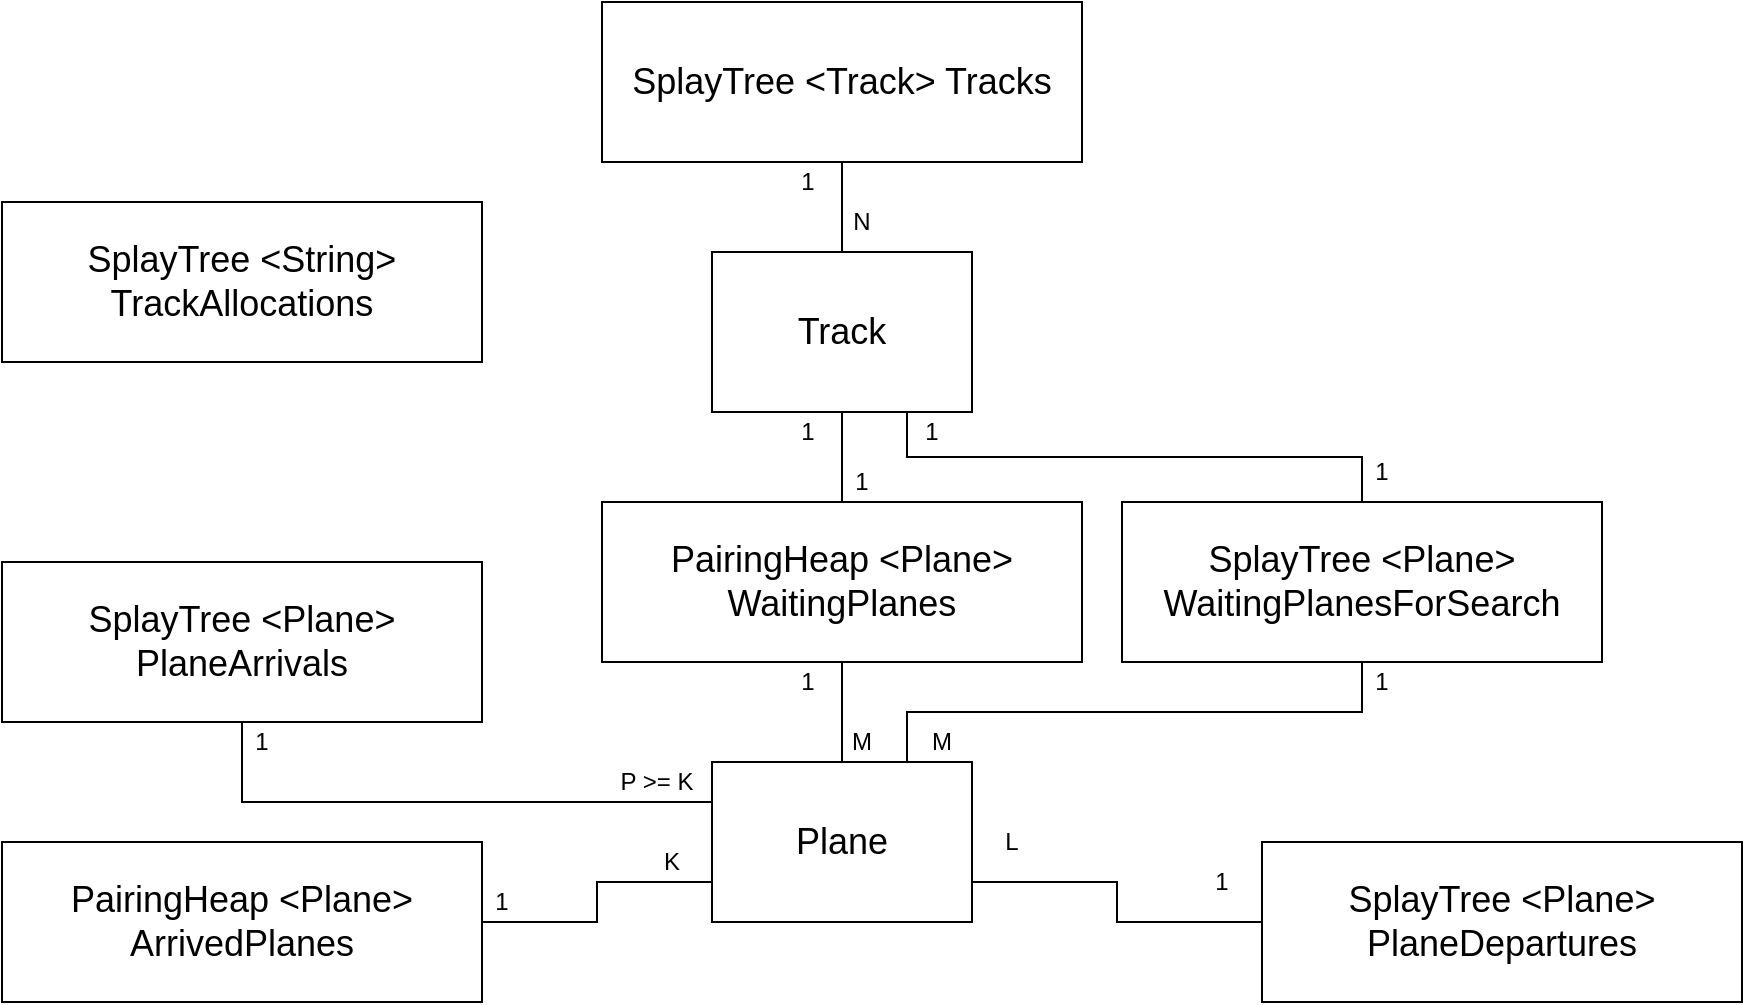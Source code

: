<mxfile version="12.1.3" type="device" pages="1"><diagram id="G6PbQN8cTASsTeOeRCbc" name="Page-1"><mxGraphModel dx="984" dy="568" grid="0" gridSize="10" guides="1" tooltips="1" connect="1" arrows="1" fold="1" page="0" pageScale="1" pageWidth="827" pageHeight="1169" math="0" shadow="0"><root><mxCell id="0"/><mxCell id="1" parent="0"/><mxCell id="BX0FEoLl1LXA26v-SDeO-9" style="edgeStyle=orthogonalEdgeStyle;rounded=0;orthogonalLoop=1;jettySize=auto;html=1;exitX=0.5;exitY=1;exitDx=0;exitDy=0;endArrow=none;endFill=0;" edge="1" parent="1" source="BX0FEoLl1LXA26v-SDeO-1" target="BX0FEoLl1LXA26v-SDeO-2"><mxGeometry relative="1" as="geometry"/></mxCell><mxCell id="BX0FEoLl1LXA26v-SDeO-1" value="&lt;font style=&quot;font-size: 18px&quot;&gt;SplayTree &amp;lt;Track&amp;gt; Tracks&lt;/font&gt;" style="rounded=0;whiteSpace=wrap;html=1;" vertex="1" parent="1"><mxGeometry x="310" y="130" width="240" height="80" as="geometry"/></mxCell><mxCell id="BX0FEoLl1LXA26v-SDeO-13" style="edgeStyle=orthogonalEdgeStyle;rounded=0;orthogonalLoop=1;jettySize=auto;html=1;exitX=0.5;exitY=1;exitDx=0;exitDy=0;entryX=0.5;entryY=0;entryDx=0;entryDy=0;endArrow=none;endFill=0;" edge="1" parent="1" source="BX0FEoLl1LXA26v-SDeO-2" target="BX0FEoLl1LXA26v-SDeO-3"><mxGeometry relative="1" as="geometry"/></mxCell><mxCell id="BX0FEoLl1LXA26v-SDeO-29" style="edgeStyle=orthogonalEdgeStyle;rounded=0;orthogonalLoop=1;jettySize=auto;html=1;exitX=0.75;exitY=1;exitDx=0;exitDy=0;entryX=0.5;entryY=0;entryDx=0;entryDy=0;endArrow=none;endFill=0;" edge="1" parent="1" source="BX0FEoLl1LXA26v-SDeO-2" target="BX0FEoLl1LXA26v-SDeO-28"><mxGeometry relative="1" as="geometry"/></mxCell><mxCell id="BX0FEoLl1LXA26v-SDeO-2" value="&lt;font style=&quot;font-size: 18px&quot;&gt;Track&lt;/font&gt;" style="rounded=0;whiteSpace=wrap;html=1;" vertex="1" parent="1"><mxGeometry x="365" y="255" width="130" height="80" as="geometry"/></mxCell><mxCell id="BX0FEoLl1LXA26v-SDeO-16" style="edgeStyle=orthogonalEdgeStyle;rounded=0;orthogonalLoop=1;jettySize=auto;html=1;exitX=0.5;exitY=1;exitDx=0;exitDy=0;endArrow=none;endFill=0;" edge="1" parent="1" source="BX0FEoLl1LXA26v-SDeO-3" target="BX0FEoLl1LXA26v-SDeO-4"><mxGeometry relative="1" as="geometry"/></mxCell><mxCell id="BX0FEoLl1LXA26v-SDeO-3" value="&lt;font style=&quot;font-size: 18px&quot;&gt;PairingHeap &amp;lt;Plane&amp;gt; WaitingPlanes&lt;/font&gt;" style="rounded=0;whiteSpace=wrap;html=1;" vertex="1" parent="1"><mxGeometry x="310" y="380" width="240" height="80" as="geometry"/></mxCell><mxCell id="BX0FEoLl1LXA26v-SDeO-22" style="edgeStyle=orthogonalEdgeStyle;rounded=0;orthogonalLoop=1;jettySize=auto;html=1;exitX=1;exitY=0.75;exitDx=0;exitDy=0;endArrow=none;endFill=0;" edge="1" parent="1" source="BX0FEoLl1LXA26v-SDeO-4" target="BX0FEoLl1LXA26v-SDeO-6"><mxGeometry relative="1" as="geometry"/></mxCell><mxCell id="BX0FEoLl1LXA26v-SDeO-4" value="&lt;font style=&quot;font-size: 18px&quot;&gt;Plane&lt;/font&gt;" style="rounded=0;whiteSpace=wrap;html=1;" vertex="1" parent="1"><mxGeometry x="365" y="510" width="130" height="80" as="geometry"/></mxCell><mxCell id="BX0FEoLl1LXA26v-SDeO-19" style="edgeStyle=orthogonalEdgeStyle;rounded=0;orthogonalLoop=1;jettySize=auto;html=1;exitX=1;exitY=0.5;exitDx=0;exitDy=0;entryX=0;entryY=0.75;entryDx=0;entryDy=0;endArrow=none;endFill=0;" edge="1" parent="1" source="BX0FEoLl1LXA26v-SDeO-5" target="BX0FEoLl1LXA26v-SDeO-4"><mxGeometry relative="1" as="geometry"/></mxCell><mxCell id="BX0FEoLl1LXA26v-SDeO-5" value="&lt;font style=&quot;font-size: 18px&quot;&gt;PairingHeap &amp;lt;Plane&amp;gt; ArrivedPlanes&lt;/font&gt;" style="rounded=0;whiteSpace=wrap;html=1;" vertex="1" parent="1"><mxGeometry x="10" y="550" width="240" height="80" as="geometry"/></mxCell><mxCell id="BX0FEoLl1LXA26v-SDeO-6" value="&lt;font style=&quot;font-size: 18px&quot;&gt;SplayTree &amp;lt;Plane&amp;gt; PlaneDepartures&lt;/font&gt;" style="rounded=0;whiteSpace=wrap;html=1;" vertex="1" parent="1"><mxGeometry x="640" y="550" width="240" height="80" as="geometry"/></mxCell><mxCell id="BX0FEoLl1LXA26v-SDeO-25" style="edgeStyle=orthogonalEdgeStyle;rounded=0;orthogonalLoop=1;jettySize=auto;html=1;exitX=0.5;exitY=1;exitDx=0;exitDy=0;entryX=0;entryY=0.25;entryDx=0;entryDy=0;endArrow=none;endFill=0;" edge="1" parent="1" source="BX0FEoLl1LXA26v-SDeO-7" target="BX0FEoLl1LXA26v-SDeO-4"><mxGeometry relative="1" as="geometry"/></mxCell><mxCell id="BX0FEoLl1LXA26v-SDeO-7" value="&lt;font style=&quot;font-size: 18px&quot;&gt;SplayTree &amp;lt;Plane&amp;gt; PlaneArrivals&lt;/font&gt;" style="rounded=0;whiteSpace=wrap;html=1;" vertex="1" parent="1"><mxGeometry x="10" y="410" width="240" height="80" as="geometry"/></mxCell><mxCell id="BX0FEoLl1LXA26v-SDeO-8" value="&lt;font style=&quot;font-size: 18px&quot;&gt;SplayTree &amp;lt;String&amp;gt; TrackAllocations&lt;/font&gt;" style="rounded=0;whiteSpace=wrap;html=1;" vertex="1" parent="1"><mxGeometry x="10" y="230" width="240" height="80" as="geometry"/></mxCell><mxCell id="BX0FEoLl1LXA26v-SDeO-11" value="1" style="text;html=1;strokeColor=none;fillColor=none;align=center;verticalAlign=middle;whiteSpace=wrap;rounded=0;" vertex="1" parent="1"><mxGeometry x="393" y="210" width="40" height="20" as="geometry"/></mxCell><mxCell id="BX0FEoLl1LXA26v-SDeO-12" value="N" style="text;html=1;strokeColor=none;fillColor=none;align=center;verticalAlign=middle;whiteSpace=wrap;rounded=0;" vertex="1" parent="1"><mxGeometry x="420" y="230" width="40" height="20" as="geometry"/></mxCell><mxCell id="BX0FEoLl1LXA26v-SDeO-14" value="1" style="text;html=1;strokeColor=none;fillColor=none;align=center;verticalAlign=middle;whiteSpace=wrap;rounded=0;" vertex="1" parent="1"><mxGeometry x="393" y="335" width="40" height="20" as="geometry"/></mxCell><mxCell id="BX0FEoLl1LXA26v-SDeO-15" value="1" style="text;html=1;strokeColor=none;fillColor=none;align=center;verticalAlign=middle;whiteSpace=wrap;rounded=0;" vertex="1" parent="1"><mxGeometry x="420" y="360" width="40" height="20" as="geometry"/></mxCell><mxCell id="BX0FEoLl1LXA26v-SDeO-17" value="1" style="text;html=1;strokeColor=none;fillColor=none;align=center;verticalAlign=middle;whiteSpace=wrap;rounded=0;" vertex="1" parent="1"><mxGeometry x="393" y="460" width="40" height="20" as="geometry"/></mxCell><mxCell id="BX0FEoLl1LXA26v-SDeO-18" value="M" style="text;html=1;strokeColor=none;fillColor=none;align=center;verticalAlign=middle;whiteSpace=wrap;rounded=0;" vertex="1" parent="1"><mxGeometry x="420" y="490" width="40" height="20" as="geometry"/></mxCell><mxCell id="BX0FEoLl1LXA26v-SDeO-20" value="1" style="text;html=1;strokeColor=none;fillColor=none;align=center;verticalAlign=middle;whiteSpace=wrap;rounded=0;" vertex="1" parent="1"><mxGeometry x="240" y="570" width="40" height="20" as="geometry"/></mxCell><mxCell id="BX0FEoLl1LXA26v-SDeO-21" value="K" style="text;html=1;strokeColor=none;fillColor=none;align=center;verticalAlign=middle;whiteSpace=wrap;rounded=0;" vertex="1" parent="1"><mxGeometry x="325" y="550" width="40" height="20" as="geometry"/></mxCell><mxCell id="BX0FEoLl1LXA26v-SDeO-23" value="1" style="text;html=1;strokeColor=none;fillColor=none;align=center;verticalAlign=middle;whiteSpace=wrap;rounded=0;" vertex="1" parent="1"><mxGeometry x="600" y="560" width="40" height="20" as="geometry"/></mxCell><mxCell id="BX0FEoLl1LXA26v-SDeO-24" value="L" style="text;html=1;strokeColor=none;fillColor=none;align=center;verticalAlign=middle;whiteSpace=wrap;rounded=0;" vertex="1" parent="1"><mxGeometry x="495" y="540" width="40" height="20" as="geometry"/></mxCell><mxCell id="BX0FEoLl1LXA26v-SDeO-26" value="1" style="text;html=1;strokeColor=none;fillColor=none;align=center;verticalAlign=middle;whiteSpace=wrap;rounded=0;" vertex="1" parent="1"><mxGeometry x="120" y="490" width="40" height="20" as="geometry"/></mxCell><mxCell id="BX0FEoLl1LXA26v-SDeO-27" value="P &amp;gt;= K" style="text;html=1;strokeColor=none;fillColor=none;align=center;verticalAlign=middle;whiteSpace=wrap;rounded=0;" vertex="1" parent="1"><mxGeometry x="310" y="510" width="55" height="20" as="geometry"/></mxCell><mxCell id="BX0FEoLl1LXA26v-SDeO-32" style="edgeStyle=orthogonalEdgeStyle;rounded=0;orthogonalLoop=1;jettySize=auto;html=1;exitX=0.5;exitY=1;exitDx=0;exitDy=0;entryX=0.75;entryY=0;entryDx=0;entryDy=0;endArrow=none;endFill=0;" edge="1" parent="1" source="BX0FEoLl1LXA26v-SDeO-28" target="BX0FEoLl1LXA26v-SDeO-4"><mxGeometry relative="1" as="geometry"/></mxCell><mxCell id="BX0FEoLl1LXA26v-SDeO-28" value="&lt;font style=&quot;font-size: 18px&quot;&gt;SplayTree &amp;lt;Plane&amp;gt; WaitingPlanesForSearch&lt;/font&gt;" style="rounded=0;whiteSpace=wrap;html=1;" vertex="1" parent="1"><mxGeometry x="570" y="380" width="240" height="80" as="geometry"/></mxCell><mxCell id="BX0FEoLl1LXA26v-SDeO-30" value="1" style="text;html=1;strokeColor=none;fillColor=none;align=center;verticalAlign=middle;whiteSpace=wrap;rounded=0;" vertex="1" parent="1"><mxGeometry x="455" y="335" width="40" height="20" as="geometry"/></mxCell><mxCell id="BX0FEoLl1LXA26v-SDeO-31" value="1" style="text;html=1;strokeColor=none;fillColor=none;align=center;verticalAlign=middle;whiteSpace=wrap;rounded=0;" vertex="1" parent="1"><mxGeometry x="680" y="355" width="40" height="20" as="geometry"/></mxCell><mxCell id="BX0FEoLl1LXA26v-SDeO-33" value="M" style="text;html=1;strokeColor=none;fillColor=none;align=center;verticalAlign=middle;whiteSpace=wrap;rounded=0;" vertex="1" parent="1"><mxGeometry x="460" y="490" width="40" height="20" as="geometry"/></mxCell><mxCell id="BX0FEoLl1LXA26v-SDeO-34" value="1" style="text;html=1;strokeColor=none;fillColor=none;align=center;verticalAlign=middle;whiteSpace=wrap;rounded=0;" vertex="1" parent="1"><mxGeometry x="680" y="460" width="40" height="20" as="geometry"/></mxCell></root></mxGraphModel></diagram></mxfile>
